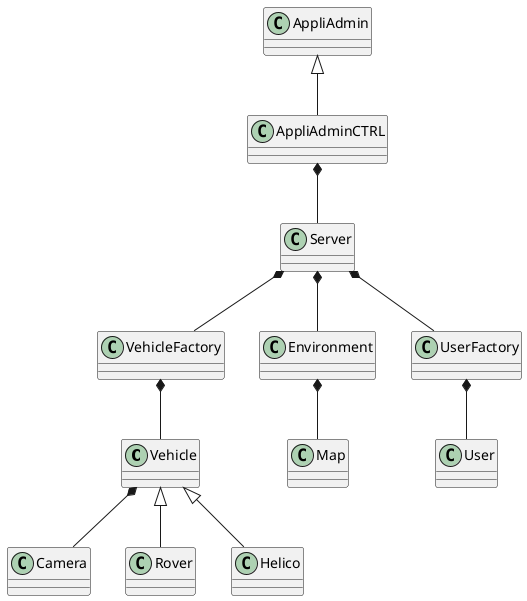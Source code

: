 @startuml
class Vehicle{}
class Camera{}
class Rover{}
class Helico{}
class Server{}
class VehicleFactory{}
class Map{}
class User{}
class AppliAdmin{}
class Environment{}
class UserFactory{}

Vehicle *-- Camera
Vehicle <|-- Rover
Vehicle <|-- Helico
Server *-- UserFactory
Server *-- VehicleFactory
VehicleFactory *-- Vehicle
Environment *-- Map
UserFactory *-- User
Server *-- Environment
AppliAdminCTRL *-- Server
AppliAdmin <|-- AppliAdminCTRL
@endum
